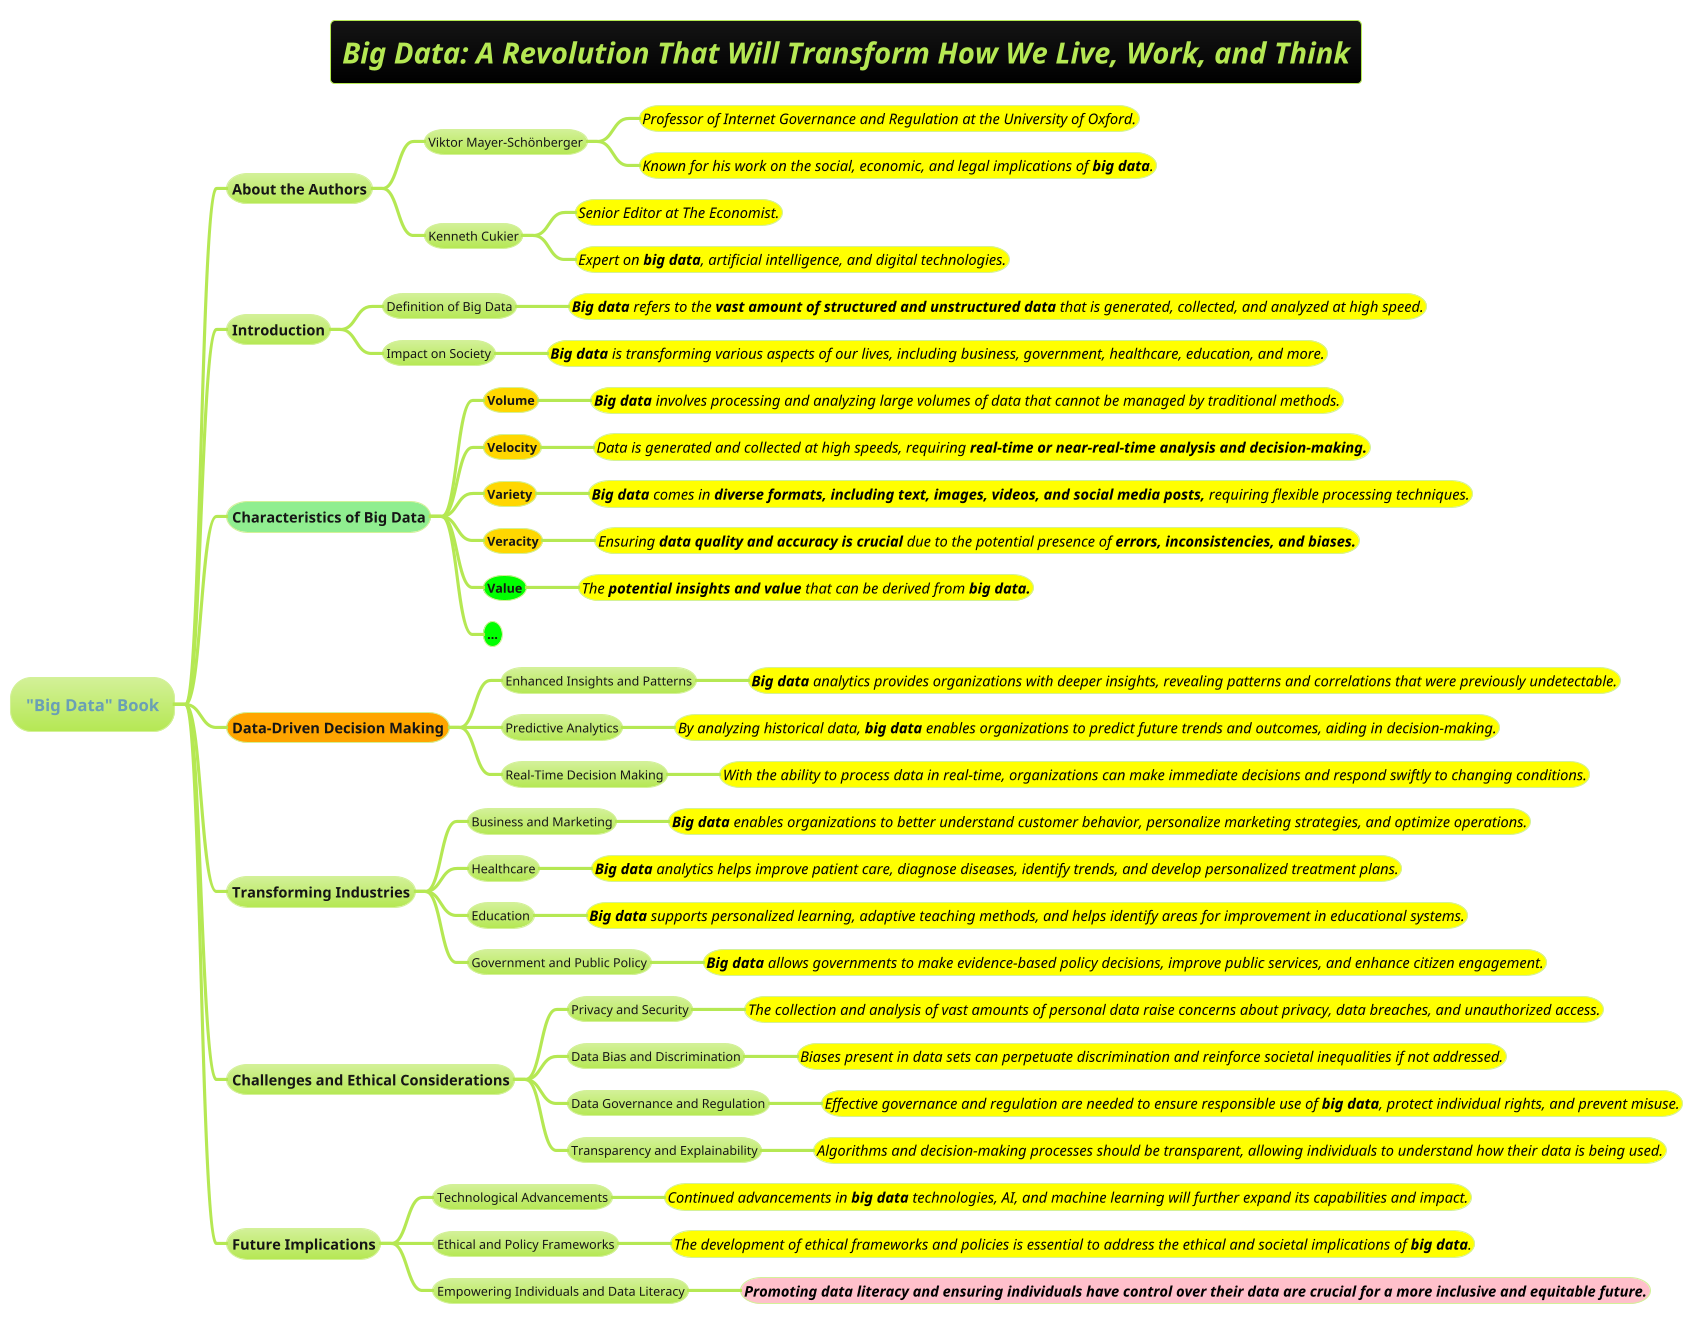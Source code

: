 @startmindmap
title =<i>Big Data: A Revolution That Will Transform How We Live, Work, and Think
!theme hacker

* "Big Data" Book
** About the Authors
*** Viktor Mayer-Schönberger
****[#yellow] <size:14><color #black><i>Professor of Internet Governance and Regulation at the University of Oxford.
****[#yellow] <size:14><color #black><i>Known for his work on the social, economic, and legal implications of **big data**.

*** Kenneth Cukier
****[#yellow] <size:14><color #black><i>Senior Editor at The Economist.
****[#yellow] <size:14><color #black><i>Expert on **big data**, artificial intelligence, and digital technologies.

** Introduction
*** Definition of Big Data
****[#yellow] <size:14><color #black><i>**Big data** refers to the **vast amount of structured and unstructured data** that is generated, collected, and analyzed at high speed.

*** Impact on Society
****[#yellow] <size:14><color #black><i>**Big data** is transforming various aspects of our lives, including business, government, healthcare, education, and more.

**[#lightgreen] **Characteristics of Big Data**
***[#gold] **Volume**
****[#yellow] <size:14><color #black><i>**Big data** involves processing and analyzing large volumes of data that cannot be managed by traditional methods.

***[#gold] **Velocity**
****[#yellow] <size:14><color #black><i>Data is generated and collected at high speeds, requiring **real-time or near-real-time analysis and decision-making.**

***[#gold] **Variety**
****[#yellow] <size:14><color #black><i>**Big data** comes in **diverse formats, including text, images, videos, and social media posts,** requiring flexible processing techniques.

***[#gold] **Veracity**
****[#yellow] <size:14><color #black><i>Ensuring **data quality and accuracy is crucial** due to the potential presence of **errors, inconsistencies, and biases.**
***[#lime] **Value**
****[#yellow] <size:14><color #black><i>The **potential insights and value** that can be derived from **big data.**
***[#lime] **...**

**[#orange] Data-Driven Decision Making
*** Enhanced Insights and Patterns
****[#yellow] <size:14><color #black><i>**Big data** analytics provides organizations with deeper insights, revealing patterns and correlations that were previously undetectable.

*** Predictive Analytics
****[#yellow] <size:14><color #black><i>By analyzing historical data, **big data** enables organizations to predict future trends and outcomes, aiding in decision-making.

*** Real-Time Decision Making
****[#yellow] <size:14><color #black><i>With the ability to process data in real-time, organizations can make immediate decisions and respond swiftly to changing conditions.

** Transforming Industries
*** Business and Marketing
****[#yellow] <size:14><color #black><i>**Big data** enables organizations to better understand customer behavior, personalize marketing strategies, and optimize operations.

*** Healthcare
****[#yellow] <size:14><color #black><i>**Big data** analytics helps improve patient care, diagnose diseases, identify trends, and develop personalized treatment plans.

*** Education
****[#yellow] <size:14><color #black><i>**Big data** supports personalized learning, adaptive teaching methods, and helps identify areas for improvement in educational systems.

*** Government and Public Policy
****[#yellow] <size:14><color #black><i>**Big data** allows governments to make evidence-based policy decisions, improve public services, and enhance citizen engagement.

** Challenges and Ethical Considerations
*** Privacy and Security
****[#yellow] <size:14><color #black><i>The collection and analysis of vast amounts of personal data raise concerns about privacy, data breaches, and unauthorized access.

*** Data Bias and Discrimination
****[#yellow] <size:14><color #black><i>Biases present in data sets can perpetuate discrimination and reinforce societal inequalities if not addressed.

*** Data Governance and Regulation
****[#yellow] <size:14><color #black><i>Effective governance and regulation are needed to ensure responsible use of **big data**, protect individual rights, and prevent misuse.

*** Transparency and Explainability
****[#yellow] <size:14><color #black><i>Algorithms and decision-making processes should be transparent, allowing individuals to understand how their data is being used.

** Future Implications
*** Technological Advancements
****[#yellow] <size:14><color #black><i>Continued advancements in **big data** technologies, AI, and machine learning will further expand its capabilities and impact.

*** Ethical and Policy Frameworks
****[#yellow] <size:14><color #black><i>The development of ethical frameworks and policies is essential to address the ethical and societal implications of **big data**.

*** Empowering Individuals and Data Literacy
****[#pink] <size:14><color #black><i>**Promoting data literacy and ensuring individuals have control over their data are crucial for a more inclusive and equitable future.**

@endmindmap
